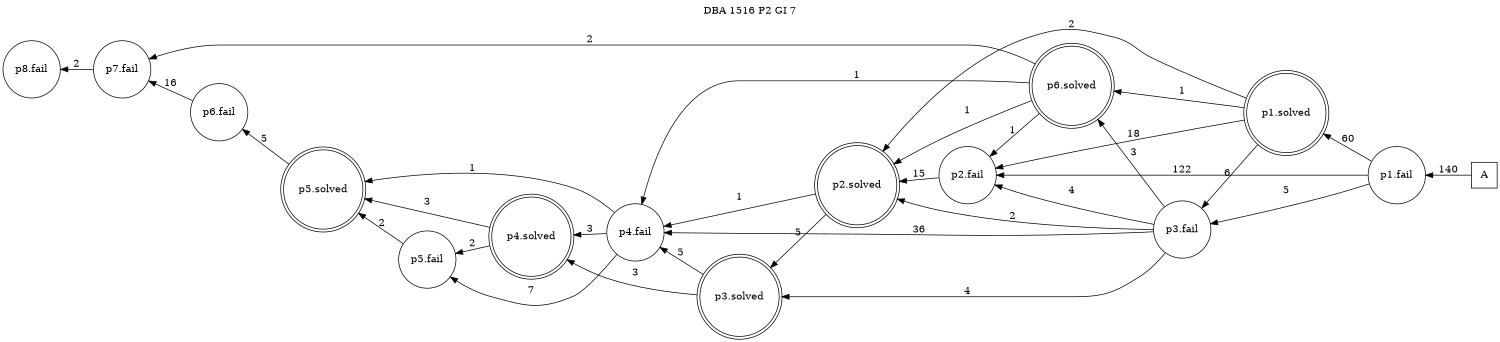 digraph DBA_1516_P2_GI_7 {
labelloc="tl"
label= " DBA 1516 P2 GI 7 "
rankdir="RL";
graph [ size=" 10 , 10 !"]

"A" [shape="square" label="A"]
"p1.fail" [shape="circle" label="p1.fail"]
"p2.fail" [shape="circle" label="p2.fail"]
"p1.solved" [shape="doublecircle" label="p1.solved"]
"p3.fail" [shape="circle" label="p3.fail"]
"p4.fail" [shape="circle" label="p4.fail"]
"p5.fail" [shape="circle" label="p5.fail"]
"p2.solved" [shape="doublecircle" label="p2.solved"]
"p3.solved" [shape="doublecircle" label="p3.solved"]
"p4.solved" [shape="doublecircle" label="p4.solved"]
"p5.solved" [shape="doublecircle" label="p5.solved"]
"p6.fail" [shape="circle" label="p6.fail"]
"p7.fail" [shape="circle" label="p7.fail"]
"p8.fail" [shape="circle" label="p8.fail"]
"p6.solved" [shape="doublecircle" label="p6.solved"]
"A" -> "p1.fail" [ label=140]
"p1.fail" -> "p2.fail" [ label=122]
"p1.fail" -> "p1.solved" [ label=60]
"p1.fail" -> "p3.fail" [ label=5]
"p2.fail" -> "p2.solved" [ label=15]
"p1.solved" -> "p2.fail" [ label=18]
"p1.solved" -> "p3.fail" [ label=6]
"p1.solved" -> "p2.solved" [ label=2]
"p1.solved" -> "p6.solved" [ label=1]
"p3.fail" -> "p2.fail" [ label=4]
"p3.fail" -> "p4.fail" [ label=36]
"p3.fail" -> "p2.solved" [ label=2]
"p3.fail" -> "p3.solved" [ label=4]
"p3.fail" -> "p6.solved" [ label=3]
"p4.fail" -> "p5.fail" [ label=7]
"p4.fail" -> "p4.solved" [ label=3]
"p4.fail" -> "p5.solved" [ label=1]
"p5.fail" -> "p5.solved" [ label=2]
"p2.solved" -> "p4.fail" [ label=1]
"p2.solved" -> "p3.solved" [ label=5]
"p3.solved" -> "p4.fail" [ label=5]
"p3.solved" -> "p4.solved" [ label=3]
"p4.solved" -> "p5.fail" [ label=2]
"p4.solved" -> "p5.solved" [ label=3]
"p5.solved" -> "p6.fail" [ label=5]
"p6.fail" -> "p7.fail" [ label=16]
"p7.fail" -> "p8.fail" [ label=2]
"p6.solved" -> "p2.fail" [ label=1]
"p6.solved" -> "p4.fail" [ label=1]
"p6.solved" -> "p2.solved" [ label=1]
"p6.solved" -> "p7.fail" [ label=2]
}
